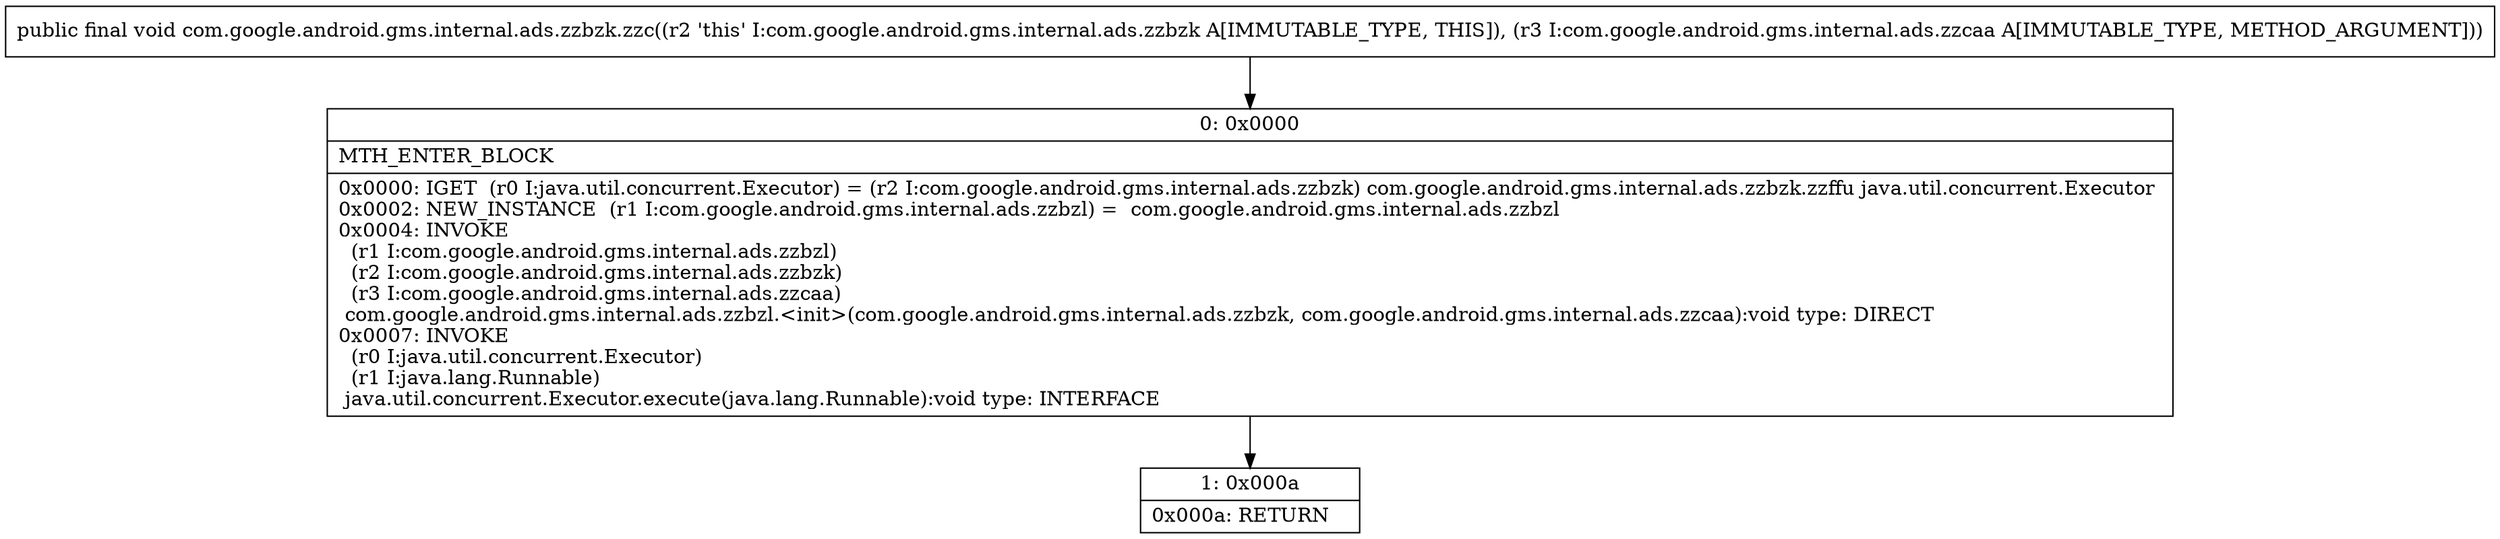 digraph "CFG forcom.google.android.gms.internal.ads.zzbzk.zzc(Lcom\/google\/android\/gms\/internal\/ads\/zzcaa;)V" {
Node_0 [shape=record,label="{0\:\ 0x0000|MTH_ENTER_BLOCK\l|0x0000: IGET  (r0 I:java.util.concurrent.Executor) = (r2 I:com.google.android.gms.internal.ads.zzbzk) com.google.android.gms.internal.ads.zzbzk.zzffu java.util.concurrent.Executor \l0x0002: NEW_INSTANCE  (r1 I:com.google.android.gms.internal.ads.zzbzl) =  com.google.android.gms.internal.ads.zzbzl \l0x0004: INVOKE  \l  (r1 I:com.google.android.gms.internal.ads.zzbzl)\l  (r2 I:com.google.android.gms.internal.ads.zzbzk)\l  (r3 I:com.google.android.gms.internal.ads.zzcaa)\l com.google.android.gms.internal.ads.zzbzl.\<init\>(com.google.android.gms.internal.ads.zzbzk, com.google.android.gms.internal.ads.zzcaa):void type: DIRECT \l0x0007: INVOKE  \l  (r0 I:java.util.concurrent.Executor)\l  (r1 I:java.lang.Runnable)\l java.util.concurrent.Executor.execute(java.lang.Runnable):void type: INTERFACE \l}"];
Node_1 [shape=record,label="{1\:\ 0x000a|0x000a: RETURN   \l}"];
MethodNode[shape=record,label="{public final void com.google.android.gms.internal.ads.zzbzk.zzc((r2 'this' I:com.google.android.gms.internal.ads.zzbzk A[IMMUTABLE_TYPE, THIS]), (r3 I:com.google.android.gms.internal.ads.zzcaa A[IMMUTABLE_TYPE, METHOD_ARGUMENT])) }"];
MethodNode -> Node_0;
Node_0 -> Node_1;
}

